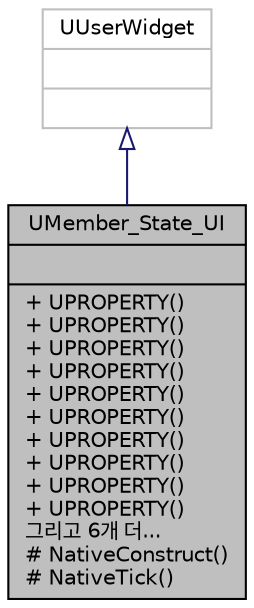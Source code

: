 digraph "UMember_State_UI"
{
 // LATEX_PDF_SIZE
  edge [fontname="Helvetica",fontsize="10",labelfontname="Helvetica",labelfontsize="10"];
  node [fontname="Helvetica",fontsize="10",shape=record];
  Node1 [label="{UMember_State_UI\n||+ UPROPERTY()\l+ UPROPERTY()\l+ UPROPERTY()\l+ UPROPERTY()\l+ UPROPERTY()\l+ UPROPERTY()\l+ UPROPERTY()\l+ UPROPERTY()\l+ UPROPERTY()\l+ UPROPERTY()\l그리고 6개 더...\l# NativeConstruct()\l# NativeTick()\l}",height=0.2,width=0.4,color="black", fillcolor="grey75", style="filled", fontcolor="black",tooltip=" "];
  Node2 -> Node1 [dir="back",color="midnightblue",fontsize="10",style="solid",arrowtail="onormal"];
  Node2 [label="{UUserWidget\n||}",height=0.2,width=0.4,color="grey75", fillcolor="white", style="filled",tooltip=" "];
}
